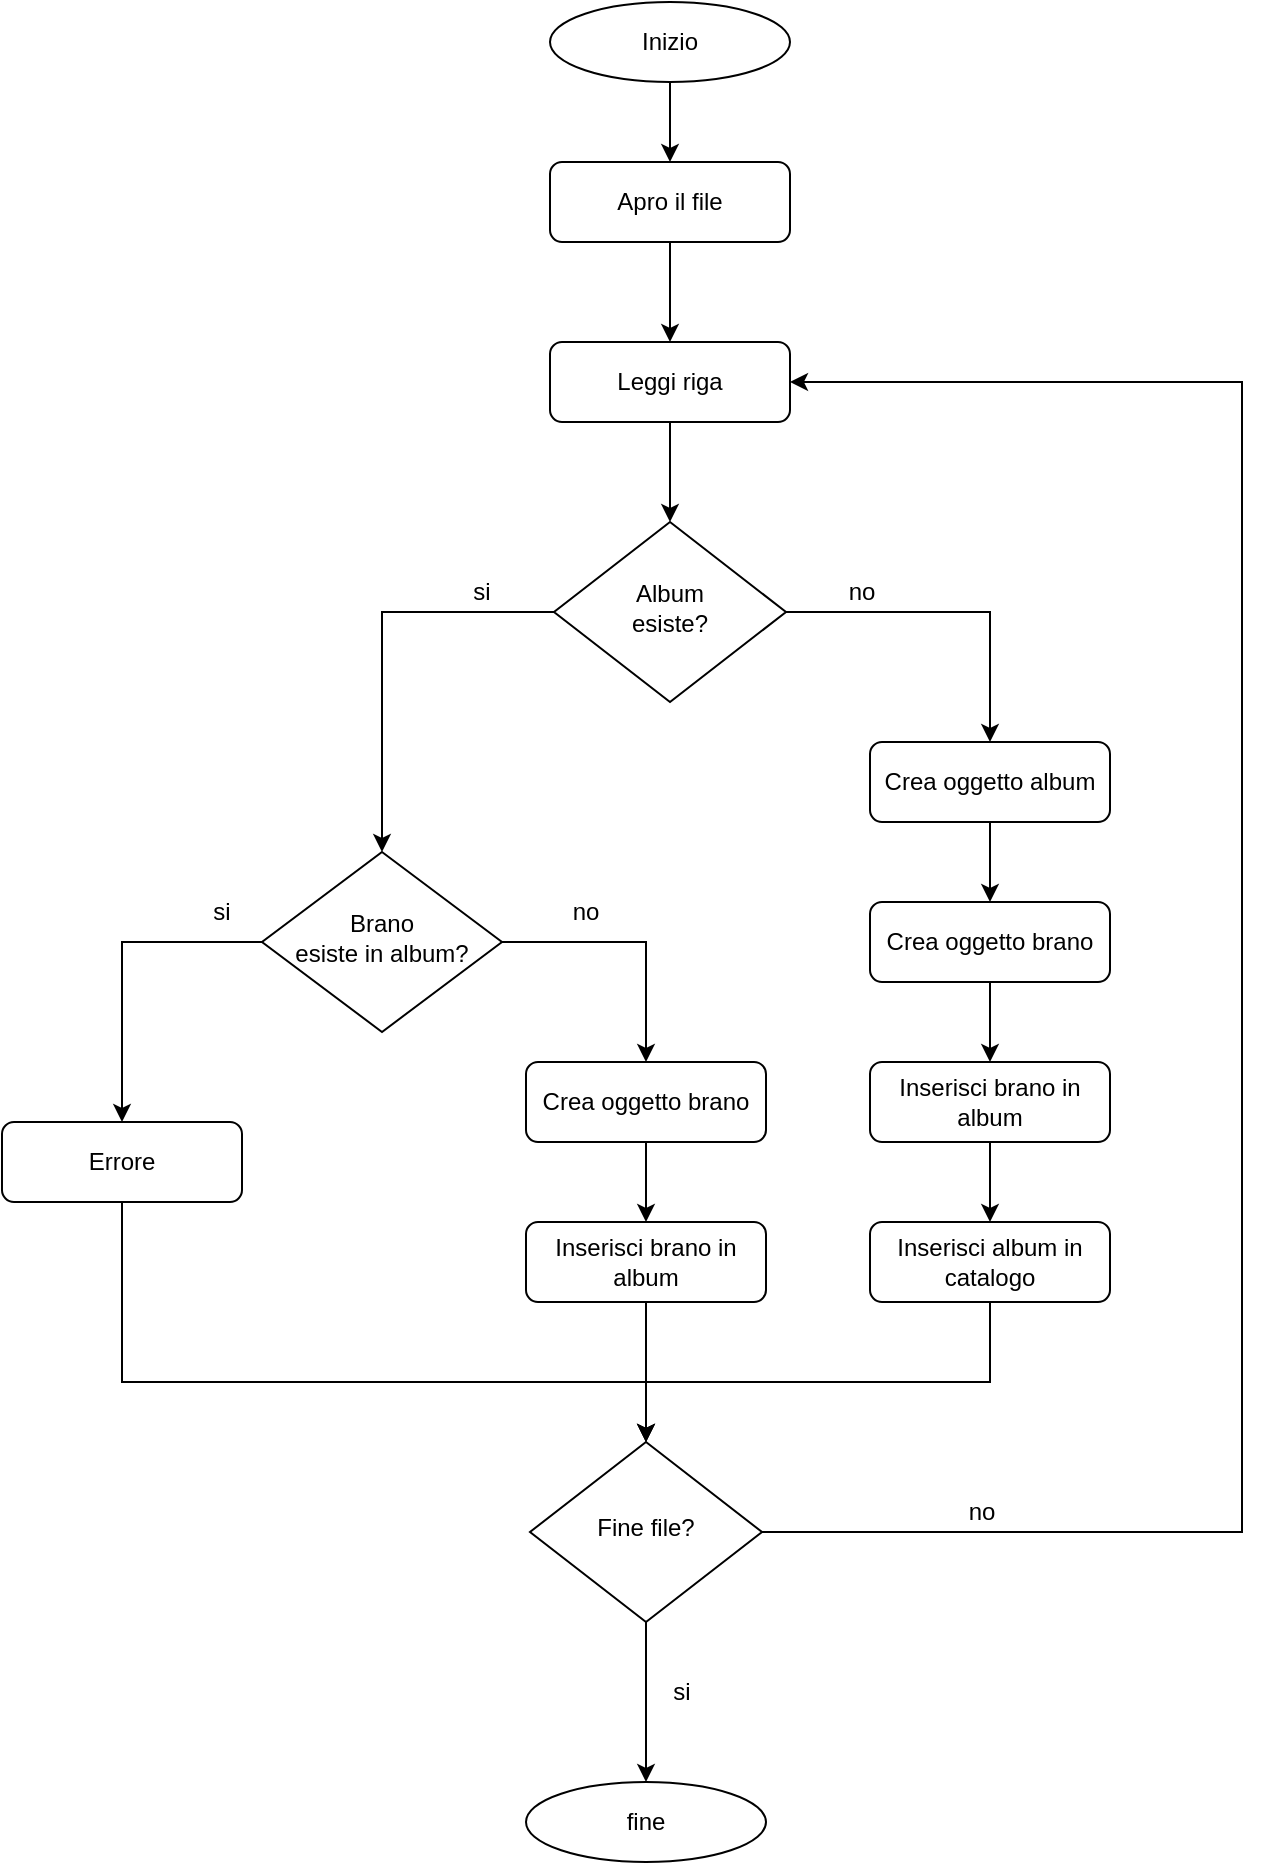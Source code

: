 <mxfile version="20.8.5" type="device"><diagram id="C5RBs43oDa-KdzZeNtuy" name="Page-1"><mxGraphModel dx="1562" dy="837" grid="1" gridSize="10" guides="1" tooltips="1" connect="1" arrows="1" fold="1" page="1" pageScale="1" pageWidth="827" pageHeight="1169" math="0" shadow="0"><root><mxCell id="WIyWlLk6GJQsqaUBKTNV-0"/><mxCell id="WIyWlLk6GJQsqaUBKTNV-1" parent="WIyWlLk6GJQsqaUBKTNV-0"/><mxCell id="hmeNF-TBVwis0nrjsW9p-2" value="" style="edgeStyle=orthogonalEdgeStyle;rounded=0;orthogonalLoop=1;jettySize=auto;html=1;" edge="1" parent="WIyWlLk6GJQsqaUBKTNV-1" source="WIyWlLk6GJQsqaUBKTNV-3" target="hmeNF-TBVwis0nrjsW9p-1"><mxGeometry relative="1" as="geometry"/></mxCell><mxCell id="WIyWlLk6GJQsqaUBKTNV-3" value="Apro il file" style="rounded=1;whiteSpace=wrap;html=1;fontSize=12;glass=0;strokeWidth=1;shadow=0;" parent="WIyWlLk6GJQsqaUBKTNV-1" vertex="1"><mxGeometry x="354" y="150" width="120" height="40" as="geometry"/></mxCell><mxCell id="hmeNF-TBVwis0nrjsW9p-4" style="edgeStyle=orthogonalEdgeStyle;rounded=0;orthogonalLoop=1;jettySize=auto;html=1;entryX=0.5;entryY=0;entryDx=0;entryDy=0;" edge="1" parent="WIyWlLk6GJQsqaUBKTNV-1" source="WIyWlLk6GJQsqaUBKTNV-6" target="WIyWlLk6GJQsqaUBKTNV-7"><mxGeometry relative="1" as="geometry"/></mxCell><mxCell id="hmeNF-TBVwis0nrjsW9p-8" style="edgeStyle=orthogonalEdgeStyle;rounded=0;orthogonalLoop=1;jettySize=auto;html=1;entryX=0.5;entryY=0;entryDx=0;entryDy=0;" edge="1" parent="WIyWlLk6GJQsqaUBKTNV-1" source="WIyWlLk6GJQsqaUBKTNV-6" target="hmeNF-TBVwis0nrjsW9p-16"><mxGeometry relative="1" as="geometry"><mxPoint x="268" y="495" as="targetPoint"/></mxGeometry></mxCell><mxCell id="WIyWlLk6GJQsqaUBKTNV-6" value="&lt;div&gt;Album&lt;/div&gt;&lt;div&gt;esiste?&lt;br&gt;&lt;/div&gt;" style="rhombus;whiteSpace=wrap;html=1;shadow=0;fontFamily=Helvetica;fontSize=12;align=center;strokeWidth=1;spacing=6;spacingTop=-4;" parent="WIyWlLk6GJQsqaUBKTNV-1" vertex="1"><mxGeometry x="356" y="330" width="116" height="90" as="geometry"/></mxCell><mxCell id="hmeNF-TBVwis0nrjsW9p-13" style="edgeStyle=orthogonalEdgeStyle;rounded=0;orthogonalLoop=1;jettySize=auto;html=1;entryX=0.5;entryY=0;entryDx=0;entryDy=0;" edge="1" parent="WIyWlLk6GJQsqaUBKTNV-1" source="WIyWlLk6GJQsqaUBKTNV-7" target="hmeNF-TBVwis0nrjsW9p-10"><mxGeometry relative="1" as="geometry"/></mxCell><mxCell id="WIyWlLk6GJQsqaUBKTNV-7" value="Crea oggetto album" style="rounded=1;whiteSpace=wrap;html=1;fontSize=12;glass=0;strokeWidth=1;shadow=0;" parent="WIyWlLk6GJQsqaUBKTNV-1" vertex="1"><mxGeometry x="514" y="440" width="120" height="40" as="geometry"/></mxCell><mxCell id="hmeNF-TBVwis0nrjsW9p-3" style="edgeStyle=orthogonalEdgeStyle;rounded=0;orthogonalLoop=1;jettySize=auto;html=1;entryX=0.5;entryY=0;entryDx=0;entryDy=0;" edge="1" parent="WIyWlLk6GJQsqaUBKTNV-1" source="hmeNF-TBVwis0nrjsW9p-1" target="WIyWlLk6GJQsqaUBKTNV-6"><mxGeometry relative="1" as="geometry"/></mxCell><mxCell id="hmeNF-TBVwis0nrjsW9p-1" value="Leggi riga" style="rounded=1;whiteSpace=wrap;html=1;" vertex="1" parent="WIyWlLk6GJQsqaUBKTNV-1"><mxGeometry x="354" y="240" width="120" height="40" as="geometry"/></mxCell><mxCell id="hmeNF-TBVwis0nrjsW9p-6" value="no" style="text;html=1;strokeColor=none;fillColor=none;align=center;verticalAlign=middle;whiteSpace=wrap;rounded=0;" vertex="1" parent="WIyWlLk6GJQsqaUBKTNV-1"><mxGeometry x="480" y="350" width="60" height="30" as="geometry"/></mxCell><mxCell id="hmeNF-TBVwis0nrjsW9p-9" value="si" style="text;html=1;strokeColor=none;fillColor=none;align=center;verticalAlign=middle;whiteSpace=wrap;rounded=0;" vertex="1" parent="WIyWlLk6GJQsqaUBKTNV-1"><mxGeometry x="290" y="350" width="60" height="30" as="geometry"/></mxCell><mxCell id="hmeNF-TBVwis0nrjsW9p-14" style="edgeStyle=orthogonalEdgeStyle;rounded=0;orthogonalLoop=1;jettySize=auto;html=1;entryX=0.5;entryY=0;entryDx=0;entryDy=0;" edge="1" parent="WIyWlLk6GJQsqaUBKTNV-1" source="hmeNF-TBVwis0nrjsW9p-10" target="hmeNF-TBVwis0nrjsW9p-11"><mxGeometry relative="1" as="geometry"/></mxCell><mxCell id="hmeNF-TBVwis0nrjsW9p-10" value="Crea oggetto brano" style="rounded=1;whiteSpace=wrap;html=1;fontSize=12;glass=0;strokeWidth=1;shadow=0;" vertex="1" parent="WIyWlLk6GJQsqaUBKTNV-1"><mxGeometry x="514" y="520" width="120" height="40" as="geometry"/></mxCell><mxCell id="hmeNF-TBVwis0nrjsW9p-15" style="edgeStyle=orthogonalEdgeStyle;rounded=0;orthogonalLoop=1;jettySize=auto;html=1;entryX=0.5;entryY=0;entryDx=0;entryDy=0;" edge="1" parent="WIyWlLk6GJQsqaUBKTNV-1" source="hmeNF-TBVwis0nrjsW9p-11" target="hmeNF-TBVwis0nrjsW9p-12"><mxGeometry relative="1" as="geometry"/></mxCell><mxCell id="hmeNF-TBVwis0nrjsW9p-11" value="Inserisci brano in album" style="rounded=1;whiteSpace=wrap;html=1;fontSize=12;glass=0;strokeWidth=1;shadow=0;" vertex="1" parent="WIyWlLk6GJQsqaUBKTNV-1"><mxGeometry x="514" y="600" width="120" height="40" as="geometry"/></mxCell><mxCell id="hmeNF-TBVwis0nrjsW9p-33" style="edgeStyle=orthogonalEdgeStyle;rounded=0;orthogonalLoop=1;jettySize=auto;html=1;" edge="1" parent="WIyWlLk6GJQsqaUBKTNV-1" source="hmeNF-TBVwis0nrjsW9p-12" target="hmeNF-TBVwis0nrjsW9p-31"><mxGeometry relative="1" as="geometry"><Array as="points"><mxPoint x="574" y="760"/><mxPoint x="402" y="760"/></Array></mxGeometry></mxCell><mxCell id="hmeNF-TBVwis0nrjsW9p-12" value="Inserisci album in catalogo" style="rounded=1;whiteSpace=wrap;html=1;fontSize=12;glass=0;strokeWidth=1;shadow=0;" vertex="1" parent="WIyWlLk6GJQsqaUBKTNV-1"><mxGeometry x="514" y="680" width="120" height="40" as="geometry"/></mxCell><mxCell id="hmeNF-TBVwis0nrjsW9p-24" style="edgeStyle=orthogonalEdgeStyle;rounded=0;orthogonalLoop=1;jettySize=auto;html=1;entryX=0.5;entryY=0;entryDx=0;entryDy=0;" edge="1" parent="WIyWlLk6GJQsqaUBKTNV-1" source="hmeNF-TBVwis0nrjsW9p-16" target="hmeNF-TBVwis0nrjsW9p-20"><mxGeometry relative="1" as="geometry"><mxPoint x="328" y="540" as="sourcePoint"/></mxGeometry></mxCell><mxCell id="hmeNF-TBVwis0nrjsW9p-26" style="edgeStyle=orthogonalEdgeStyle;rounded=0;orthogonalLoop=1;jettySize=auto;html=1;entryX=0.5;entryY=0;entryDx=0;entryDy=0;exitX=0;exitY=0.5;exitDx=0;exitDy=0;" edge="1" parent="WIyWlLk6GJQsqaUBKTNV-1" source="hmeNF-TBVwis0nrjsW9p-16" target="hmeNF-TBVwis0nrjsW9p-25"><mxGeometry relative="1" as="geometry"/></mxCell><mxCell id="hmeNF-TBVwis0nrjsW9p-16" value="&lt;div&gt;Brano&lt;/div&gt;&lt;div&gt;esiste in album?&lt;br&gt;&lt;/div&gt;" style="rhombus;whiteSpace=wrap;html=1;shadow=0;fontFamily=Helvetica;fontSize=12;align=center;strokeWidth=1;spacing=6;spacingTop=-4;" vertex="1" parent="WIyWlLk6GJQsqaUBKTNV-1"><mxGeometry x="210" y="495" width="120" height="90" as="geometry"/></mxCell><mxCell id="hmeNF-TBVwis0nrjsW9p-19" value="no" style="text;html=1;strokeColor=none;fillColor=none;align=center;verticalAlign=middle;whiteSpace=wrap;rounded=0;" vertex="1" parent="WIyWlLk6GJQsqaUBKTNV-1"><mxGeometry x="342" y="510" width="60" height="30" as="geometry"/></mxCell><mxCell id="hmeNF-TBVwis0nrjsW9p-23" style="edgeStyle=orthogonalEdgeStyle;rounded=0;orthogonalLoop=1;jettySize=auto;html=1;entryX=0.5;entryY=0;entryDx=0;entryDy=0;" edge="1" parent="WIyWlLk6GJQsqaUBKTNV-1" source="hmeNF-TBVwis0nrjsW9p-20" target="hmeNF-TBVwis0nrjsW9p-21"><mxGeometry relative="1" as="geometry"/></mxCell><mxCell id="hmeNF-TBVwis0nrjsW9p-20" value="Crea oggetto brano" style="rounded=1;whiteSpace=wrap;html=1;fontSize=12;glass=0;strokeWidth=1;shadow=0;" vertex="1" parent="WIyWlLk6GJQsqaUBKTNV-1"><mxGeometry x="342" y="600" width="120" height="40" as="geometry"/></mxCell><mxCell id="hmeNF-TBVwis0nrjsW9p-32" style="edgeStyle=orthogonalEdgeStyle;rounded=0;orthogonalLoop=1;jettySize=auto;html=1;entryX=0.5;entryY=0;entryDx=0;entryDy=0;" edge="1" parent="WIyWlLk6GJQsqaUBKTNV-1" source="hmeNF-TBVwis0nrjsW9p-21" target="hmeNF-TBVwis0nrjsW9p-31"><mxGeometry relative="1" as="geometry"/></mxCell><mxCell id="hmeNF-TBVwis0nrjsW9p-21" value="Inserisci brano in album" style="rounded=1;whiteSpace=wrap;html=1;fontSize=12;glass=0;strokeWidth=1;shadow=0;" vertex="1" parent="WIyWlLk6GJQsqaUBKTNV-1"><mxGeometry x="342" y="680" width="120" height="40" as="geometry"/></mxCell><mxCell id="hmeNF-TBVwis0nrjsW9p-30" style="edgeStyle=orthogonalEdgeStyle;rounded=0;orthogonalLoop=1;jettySize=auto;html=1;entryX=0.5;entryY=0;entryDx=0;entryDy=0;exitX=0.5;exitY=1;exitDx=0;exitDy=0;" edge="1" parent="WIyWlLk6GJQsqaUBKTNV-1" source="hmeNF-TBVwis0nrjsW9p-25" target="hmeNF-TBVwis0nrjsW9p-31"><mxGeometry relative="1" as="geometry"><mxPoint x="300" y="750" as="targetPoint"/><Array as="points"><mxPoint x="140" y="760"/><mxPoint x="402" y="760"/></Array></mxGeometry></mxCell><mxCell id="hmeNF-TBVwis0nrjsW9p-25" value="Errore" style="rounded=1;whiteSpace=wrap;html=1;" vertex="1" parent="WIyWlLk6GJQsqaUBKTNV-1"><mxGeometry x="80" y="630" width="120" height="40" as="geometry"/></mxCell><mxCell id="hmeNF-TBVwis0nrjsW9p-28" style="edgeStyle=orthogonalEdgeStyle;rounded=0;orthogonalLoop=1;jettySize=auto;html=1;entryX=0.5;entryY=0;entryDx=0;entryDy=0;" edge="1" parent="WIyWlLk6GJQsqaUBKTNV-1" source="hmeNF-TBVwis0nrjsW9p-27" target="WIyWlLk6GJQsqaUBKTNV-3"><mxGeometry relative="1" as="geometry"/></mxCell><mxCell id="hmeNF-TBVwis0nrjsW9p-27" value="Inizio" style="ellipse;whiteSpace=wrap;html=1;" vertex="1" parent="WIyWlLk6GJQsqaUBKTNV-1"><mxGeometry x="354" y="70" width="120" height="40" as="geometry"/></mxCell><mxCell id="hmeNF-TBVwis0nrjsW9p-29" value="fine" style="ellipse;whiteSpace=wrap;html=1;" vertex="1" parent="WIyWlLk6GJQsqaUBKTNV-1"><mxGeometry x="342" y="960" width="120" height="40" as="geometry"/></mxCell><mxCell id="hmeNF-TBVwis0nrjsW9p-35" style="edgeStyle=elbowEdgeStyle;rounded=0;orthogonalLoop=1;jettySize=auto;html=1;entryX=1;entryY=0.5;entryDx=0;entryDy=0;" edge="1" parent="WIyWlLk6GJQsqaUBKTNV-1" source="hmeNF-TBVwis0nrjsW9p-31" target="hmeNF-TBVwis0nrjsW9p-1"><mxGeometry relative="1" as="geometry"><mxPoint x="730" y="460" as="targetPoint"/><Array as="points"><mxPoint x="700" y="550"/></Array></mxGeometry></mxCell><mxCell id="hmeNF-TBVwis0nrjsW9p-38" style="edgeStyle=elbowEdgeStyle;rounded=0;orthogonalLoop=1;jettySize=auto;html=1;entryX=0.5;entryY=0;entryDx=0;entryDy=0;" edge="1" parent="WIyWlLk6GJQsqaUBKTNV-1" source="hmeNF-TBVwis0nrjsW9p-31" target="hmeNF-TBVwis0nrjsW9p-29"><mxGeometry relative="1" as="geometry"/></mxCell><mxCell id="hmeNF-TBVwis0nrjsW9p-31" value="Fine file?" style="rhombus;whiteSpace=wrap;html=1;shadow=0;fontFamily=Helvetica;fontSize=12;align=center;strokeWidth=1;spacing=6;spacingTop=-4;" vertex="1" parent="WIyWlLk6GJQsqaUBKTNV-1"><mxGeometry x="344" y="790" width="116" height="90" as="geometry"/></mxCell><mxCell id="hmeNF-TBVwis0nrjsW9p-34" value="no" style="text;html=1;strokeColor=none;fillColor=none;align=center;verticalAlign=middle;whiteSpace=wrap;rounded=0;" vertex="1" parent="WIyWlLk6GJQsqaUBKTNV-1"><mxGeometry x="540" y="810" width="60" height="30" as="geometry"/></mxCell><mxCell id="hmeNF-TBVwis0nrjsW9p-36" value="si" style="text;html=1;strokeColor=none;fillColor=none;align=center;verticalAlign=middle;whiteSpace=wrap;rounded=0;" vertex="1" parent="WIyWlLk6GJQsqaUBKTNV-1"><mxGeometry x="160" y="510" width="60" height="30" as="geometry"/></mxCell><mxCell id="hmeNF-TBVwis0nrjsW9p-37" value="si" style="text;html=1;strokeColor=none;fillColor=none;align=center;verticalAlign=middle;whiteSpace=wrap;rounded=0;" vertex="1" parent="WIyWlLk6GJQsqaUBKTNV-1"><mxGeometry x="390" y="900" width="60" height="30" as="geometry"/></mxCell></root></mxGraphModel></diagram></mxfile>